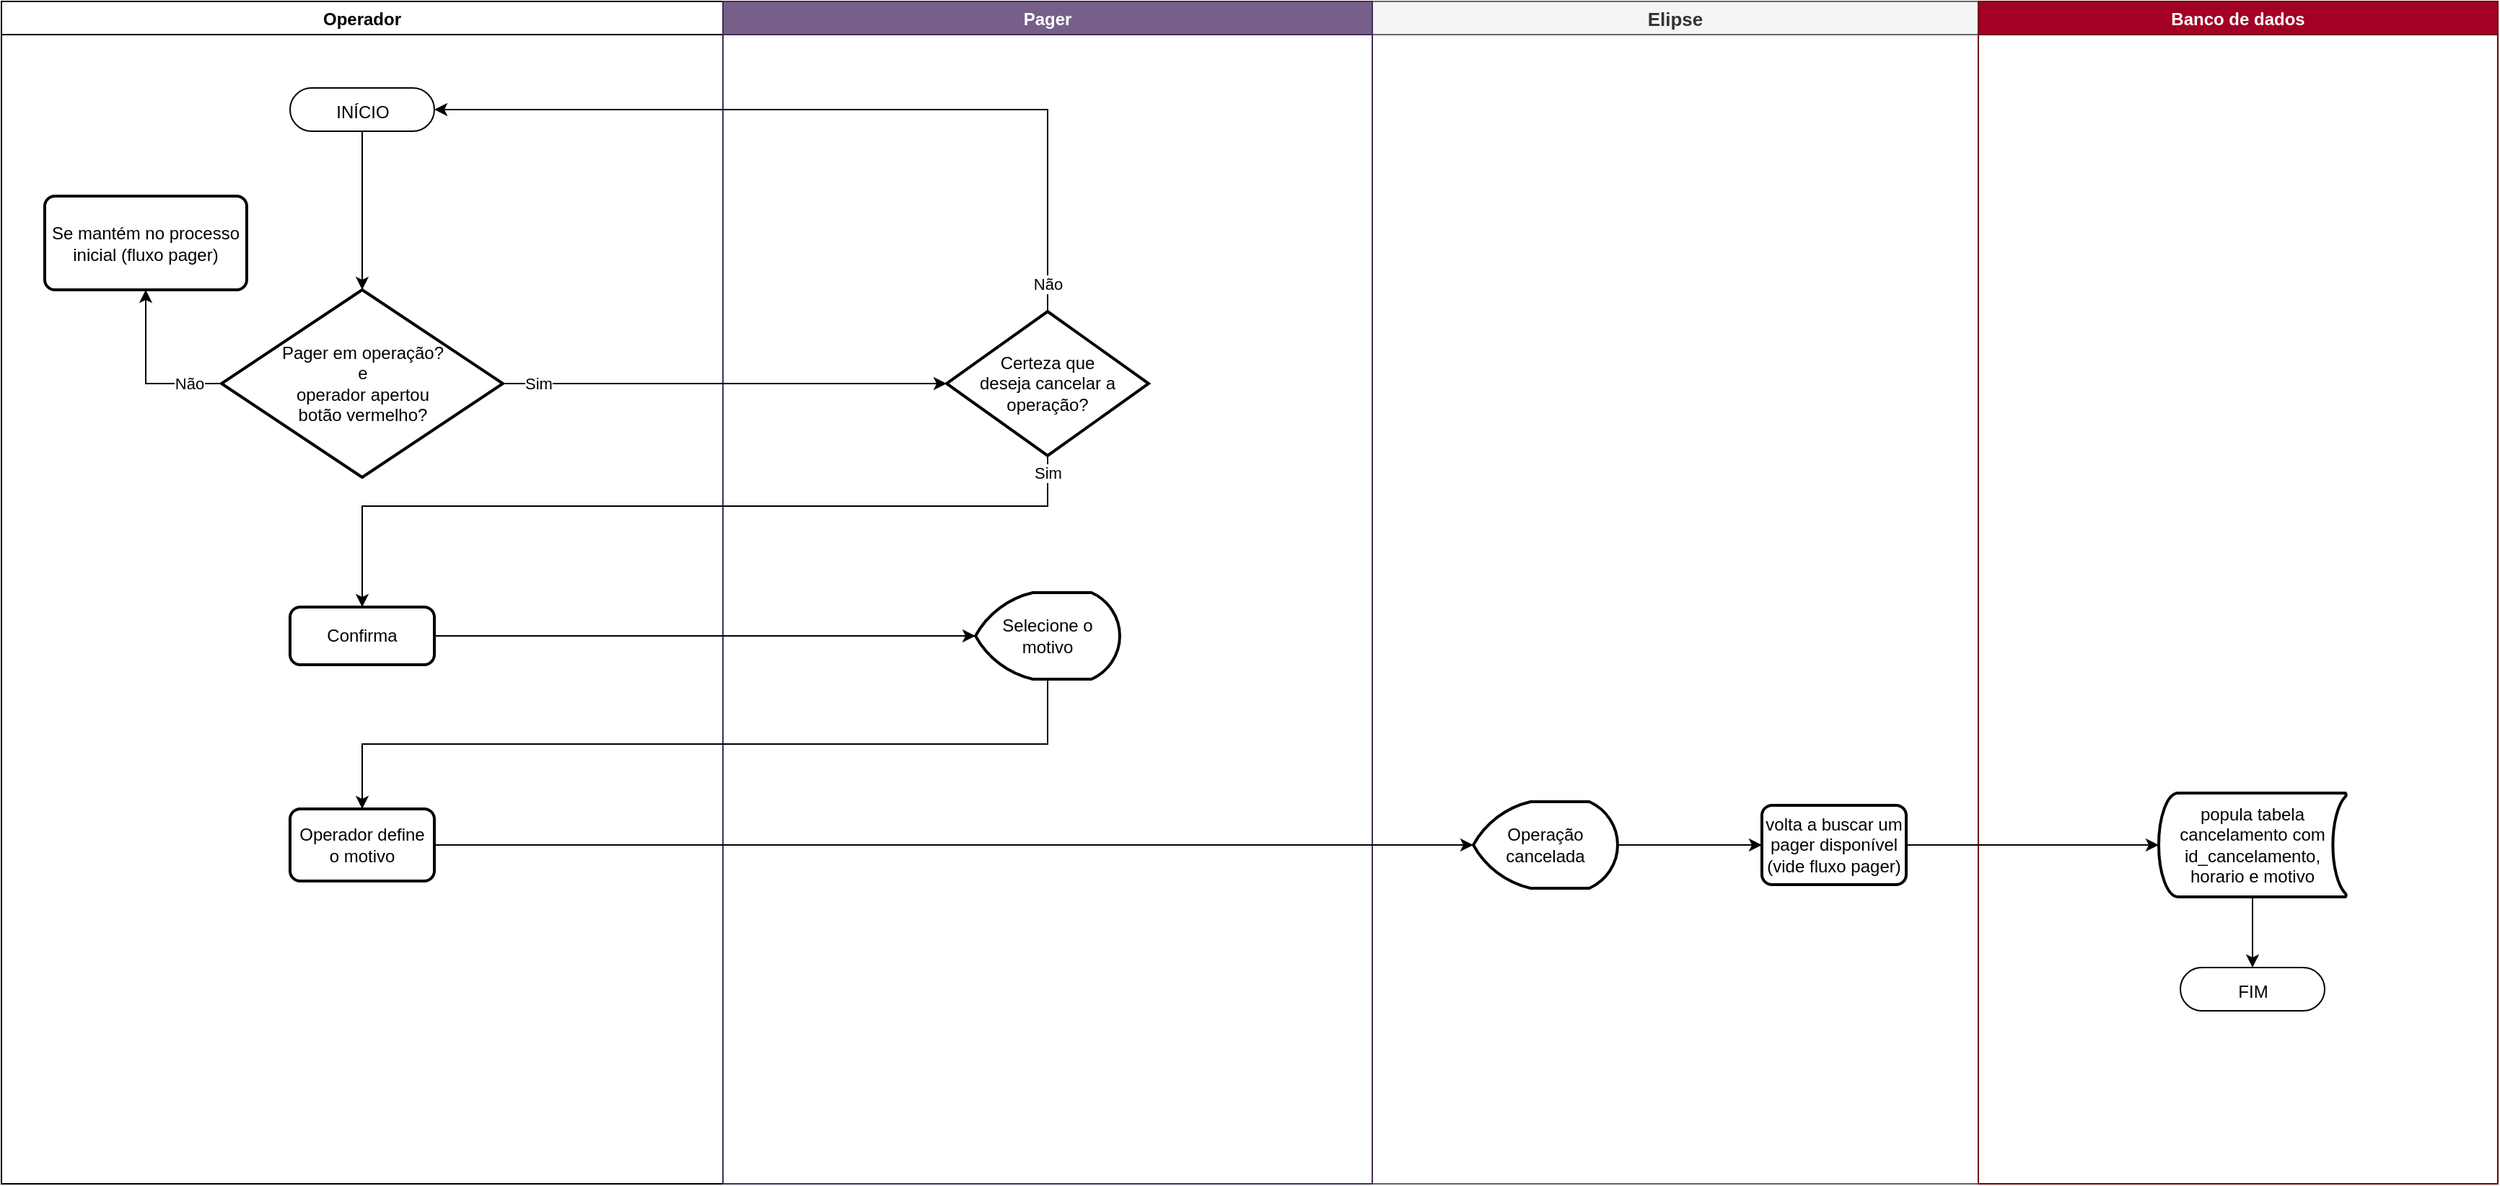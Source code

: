 <mxfile version="20.2.4" type="device"><diagram id="C5RBs43oDa-KdzZeNtuy" name="Page-1"><mxGraphModel dx="1570" dy="1095" grid="1" gridSize="10" guides="1" tooltips="1" connect="1" arrows="1" fold="1" page="1" pageScale="1" pageWidth="1169" pageHeight="827" math="0" shadow="0"><root><mxCell id="WIyWlLk6GJQsqaUBKTNV-0"/><mxCell id="WIyWlLk6GJQsqaUBKTNV-1" parent="WIyWlLk6GJQsqaUBKTNV-0"/><mxCell id="_cv4jqZ-8VD1wE39_pZX-53" value="Elipse" style="swimlane;fillColor=#f5f5f5;fontColor=#333333;strokeColor=#666666;resizable=1;fixedWidth=1;movable=0;fontSize=13;" parent="WIyWlLk6GJQsqaUBKTNV-1" vertex="1"><mxGeometry x="950" width="420" height="820" as="geometry"/></mxCell><mxCell id="3UDX0d4ugednAT_K_EFr-17" style="edgeStyle=orthogonalEdgeStyle;rounded=0;orthogonalLoop=1;jettySize=auto;html=1;exitX=1;exitY=0.5;exitDx=0;exitDy=0;exitPerimeter=0;entryX=0;entryY=0.5;entryDx=0;entryDy=0;" parent="_cv4jqZ-8VD1wE39_pZX-53" source="3UDX0d4ugednAT_K_EFr-8" target="3UDX0d4ugednAT_K_EFr-10" edge="1"><mxGeometry relative="1" as="geometry"/></mxCell><mxCell id="3UDX0d4ugednAT_K_EFr-8" value="Operação&lt;br&gt;cancelada" style="strokeWidth=2;html=1;shape=mxgraph.flowchart.display;whiteSpace=wrap;" parent="_cv4jqZ-8VD1wE39_pZX-53" vertex="1"><mxGeometry x="70" y="555" width="100" height="60" as="geometry"/></mxCell><mxCell id="3UDX0d4ugednAT_K_EFr-10" value="volta a buscar um pager disponível (vide fluxo pager)" style="rounded=1;whiteSpace=wrap;html=1;absoluteArcSize=1;arcSize=14;strokeWidth=2;" parent="_cv4jqZ-8VD1wE39_pZX-53" vertex="1"><mxGeometry x="270" y="557.5" width="100" height="55" as="geometry"/></mxCell><mxCell id="_cv4jqZ-8VD1wE39_pZX-54" value="Operador" style="swimlane;startSize=23;movable=0;resizable=1;" parent="WIyWlLk6GJQsqaUBKTNV-1" vertex="1"><mxGeometry width="500" height="820" as="geometry"/></mxCell><mxCell id="g9s8XkVoGu_UheJd_Kbi-10" style="edgeStyle=orthogonalEdgeStyle;rounded=0;orthogonalLoop=1;jettySize=auto;html=1;exitX=0;exitY=0.5;exitDx=0;exitDy=0;exitPerimeter=0;entryX=0.5;entryY=1;entryDx=0;entryDy=0;" parent="_cv4jqZ-8VD1wE39_pZX-54" source="9jGPbKWwg85z3jc89KNh-5" target="g9s8XkVoGu_UheJd_Kbi-9" edge="1"><mxGeometry relative="1" as="geometry"/></mxCell><mxCell id="g9s8XkVoGu_UheJd_Kbi-11" value="Não" style="edgeLabel;html=1;align=center;verticalAlign=middle;resizable=0;points=[];" parent="g9s8XkVoGu_UheJd_Kbi-10" vertex="1" connectable="0"><mxGeometry x="-0.605" relative="1" as="geometry"><mxPoint as="offset"/></mxGeometry></mxCell><mxCell id="9jGPbKWwg85z3jc89KNh-5" value="Pager em operação?&lt;br&gt;e&lt;br&gt;operador apertou&lt;br&gt;botão vermelho?" style="strokeWidth=2;html=1;shape=mxgraph.flowchart.decision;whiteSpace=wrap;" parent="_cv4jqZ-8VD1wE39_pZX-54" vertex="1"><mxGeometry x="152.5" y="200" width="195" height="130" as="geometry"/></mxCell><mxCell id="g9s8XkVoGu_UheJd_Kbi-1" style="edgeStyle=orthogonalEdgeStyle;rounded=0;orthogonalLoop=1;jettySize=auto;html=1;exitX=0.5;exitY=0.5;exitDx=0;exitDy=15;exitPerimeter=0;entryX=0.5;entryY=0;entryDx=0;entryDy=0;entryPerimeter=0;" parent="_cv4jqZ-8VD1wE39_pZX-54" source="g9s8XkVoGu_UheJd_Kbi-0" target="9jGPbKWwg85z3jc89KNh-5" edge="1"><mxGeometry relative="1" as="geometry"/></mxCell><mxCell id="g9s8XkVoGu_UheJd_Kbi-0" value="&lt;span style=&quot;font-size: 12px&quot;&gt;INÍCIO&lt;/span&gt;" style="html=1;dashed=0;whitespace=wrap;shape=mxgraph.dfd.start;fontSize=16;" parent="_cv4jqZ-8VD1wE39_pZX-54" vertex="1"><mxGeometry x="200" y="60" width="100" height="30" as="geometry"/></mxCell><mxCell id="g9s8XkVoGu_UheJd_Kbi-9" value="Se mantém no processo inicial (fluxo pager)" style="rounded=1;whiteSpace=wrap;html=1;absoluteArcSize=1;arcSize=14;strokeWidth=2;" parent="_cv4jqZ-8VD1wE39_pZX-54" vertex="1"><mxGeometry x="30" y="135" width="140" height="65" as="geometry"/></mxCell><mxCell id="3UDX0d4ugednAT_K_EFr-2" value="Confirma" style="rounded=1;whiteSpace=wrap;html=1;absoluteArcSize=1;arcSize=14;strokeWidth=2;" parent="_cv4jqZ-8VD1wE39_pZX-54" vertex="1"><mxGeometry x="200" y="420" width="100" height="40" as="geometry"/></mxCell><mxCell id="3UDX0d4ugednAT_K_EFr-6" value="Operador define&lt;br&gt;o motivo" style="rounded=1;whiteSpace=wrap;html=1;absoluteArcSize=1;arcSize=14;strokeWidth=2;" parent="_cv4jqZ-8VD1wE39_pZX-54" vertex="1"><mxGeometry x="200" y="560" width="100" height="50" as="geometry"/></mxCell><mxCell id="_cv4jqZ-8VD1wE39_pZX-69" value="Pager" style="swimlane;startSize=23;fillColor=#76608a;strokeColor=#432D57;fontColor=#ffffff;movable=0;resizable=1;" parent="WIyWlLk6GJQsqaUBKTNV-1" vertex="1"><mxGeometry x="500" width="450" height="820" as="geometry"/></mxCell><mxCell id="3UDX0d4ugednAT_K_EFr-4" value="Selecione o&lt;br&gt;motivo" style="strokeWidth=2;html=1;shape=mxgraph.flowchart.display;whiteSpace=wrap;" parent="_cv4jqZ-8VD1wE39_pZX-69" vertex="1"><mxGeometry x="175" y="410" width="100" height="60" as="geometry"/></mxCell><mxCell id="SpfQyboMmQStwp87Nw3b-0" value="Certeza que&lt;br&gt;deseja cancelar a operação?" style="strokeWidth=2;html=1;shape=mxgraph.flowchart.decision;whiteSpace=wrap;" vertex="1" parent="_cv4jqZ-8VD1wE39_pZX-69"><mxGeometry x="155" y="215" width="140" height="100" as="geometry"/></mxCell><mxCell id="nsGBpXfsjarQeDxXtJxV-56" value="Banco de dados" style="swimlane;fillColor=#a20025;fontColor=#ffffff;strokeColor=#6F0000;movable=0;" parent="WIyWlLk6GJQsqaUBKTNV-1" vertex="1"><mxGeometry x="1370" width="360" height="820" as="geometry"/></mxCell><mxCell id="3UDX0d4ugednAT_K_EFr-19" style="edgeStyle=orthogonalEdgeStyle;rounded=0;orthogonalLoop=1;jettySize=auto;html=1;exitX=0.5;exitY=1;exitDx=0;exitDy=0;exitPerimeter=0;entryX=0.5;entryY=0.5;entryDx=0;entryDy=-15;entryPerimeter=0;" parent="nsGBpXfsjarQeDxXtJxV-56" source="3UDX0d4ugednAT_K_EFr-15" target="3UDX0d4ugednAT_K_EFr-18" edge="1"><mxGeometry relative="1" as="geometry"/></mxCell><mxCell id="3UDX0d4ugednAT_K_EFr-15" value="popula tabela cancelamento com id_cancelamento, horario e motivo" style="strokeWidth=2;html=1;shape=mxgraph.flowchart.stored_data;whiteSpace=wrap;" parent="nsGBpXfsjarQeDxXtJxV-56" vertex="1"><mxGeometry x="125" y="549" width="130" height="72" as="geometry"/></mxCell><mxCell id="3UDX0d4ugednAT_K_EFr-18" value="&lt;span style=&quot;font-size: 12px&quot;&gt;FIM&lt;/span&gt;" style="html=1;dashed=0;whitespace=wrap;shape=mxgraph.dfd.start;fontSize=16;" parent="nsGBpXfsjarQeDxXtJxV-56" vertex="1"><mxGeometry x="140" y="670" width="100" height="30" as="geometry"/></mxCell><mxCell id="3UDX0d4ugednAT_K_EFr-1" style="edgeStyle=orthogonalEdgeStyle;rounded=0;orthogonalLoop=1;jettySize=auto;html=1;exitX=1;exitY=0.5;exitDx=0;exitDy=0;exitPerimeter=0;entryX=0;entryY=0.5;entryDx=0;entryDy=0;entryPerimeter=0;" parent="WIyWlLk6GJQsqaUBKTNV-1" source="9jGPbKWwg85z3jc89KNh-5" target="SpfQyboMmQStwp87Nw3b-0" edge="1"><mxGeometry relative="1" as="geometry"><mxPoint x="670" y="265" as="targetPoint"/></mxGeometry></mxCell><mxCell id="SpfQyboMmQStwp87Nw3b-4" value="Sim" style="edgeLabel;html=1;align=center;verticalAlign=middle;resizable=0;points=[];" vertex="1" connectable="0" parent="3UDX0d4ugednAT_K_EFr-1"><mxGeometry x="-0.84" relative="1" as="geometry"><mxPoint as="offset"/></mxGeometry></mxCell><mxCell id="3UDX0d4ugednAT_K_EFr-3" style="edgeStyle=orthogonalEdgeStyle;rounded=0;orthogonalLoop=1;jettySize=auto;html=1;exitX=0.5;exitY=1;exitDx=0;exitDy=0;exitPerimeter=0;entryX=0.5;entryY=0;entryDx=0;entryDy=0;" parent="WIyWlLk6GJQsqaUBKTNV-1" source="SpfQyboMmQStwp87Nw3b-0" target="3UDX0d4ugednAT_K_EFr-2" edge="1"><mxGeometry relative="1" as="geometry"><Array as="points"><mxPoint x="725" y="350"/><mxPoint x="250" y="350"/></Array><mxPoint x="722.5" y="297.5" as="sourcePoint"/></mxGeometry></mxCell><mxCell id="SpfQyboMmQStwp87Nw3b-1" value="Sim" style="edgeLabel;html=1;align=center;verticalAlign=middle;resizable=0;points=[];" vertex="1" connectable="0" parent="3UDX0d4ugednAT_K_EFr-3"><mxGeometry x="-0.959" relative="1" as="geometry"><mxPoint as="offset"/></mxGeometry></mxCell><mxCell id="3UDX0d4ugednAT_K_EFr-5" style="edgeStyle=orthogonalEdgeStyle;rounded=0;orthogonalLoop=1;jettySize=auto;html=1;exitX=1;exitY=0.5;exitDx=0;exitDy=0;entryX=0;entryY=0.5;entryDx=0;entryDy=0;entryPerimeter=0;" parent="WIyWlLk6GJQsqaUBKTNV-1" source="3UDX0d4ugednAT_K_EFr-2" target="3UDX0d4ugednAT_K_EFr-4" edge="1"><mxGeometry relative="1" as="geometry"/></mxCell><mxCell id="3UDX0d4ugednAT_K_EFr-7" style="edgeStyle=orthogonalEdgeStyle;rounded=0;orthogonalLoop=1;jettySize=auto;html=1;exitX=0.5;exitY=1;exitDx=0;exitDy=0;exitPerimeter=0;entryX=0.5;entryY=0;entryDx=0;entryDy=0;" parent="WIyWlLk6GJQsqaUBKTNV-1" source="3UDX0d4ugednAT_K_EFr-4" target="3UDX0d4ugednAT_K_EFr-6" edge="1"><mxGeometry relative="1" as="geometry"/></mxCell><mxCell id="3UDX0d4ugednAT_K_EFr-9" style="edgeStyle=orthogonalEdgeStyle;rounded=0;orthogonalLoop=1;jettySize=auto;html=1;exitX=1;exitY=0.5;exitDx=0;exitDy=0;entryX=0;entryY=0.5;entryDx=0;entryDy=0;entryPerimeter=0;" parent="WIyWlLk6GJQsqaUBKTNV-1" source="3UDX0d4ugednAT_K_EFr-6" target="3UDX0d4ugednAT_K_EFr-8" edge="1"><mxGeometry relative="1" as="geometry"/></mxCell><mxCell id="3UDX0d4ugednAT_K_EFr-16" style="edgeStyle=orthogonalEdgeStyle;rounded=0;orthogonalLoop=1;jettySize=auto;html=1;exitX=1;exitY=0.5;exitDx=0;exitDy=0;entryX=0;entryY=0.5;entryDx=0;entryDy=0;entryPerimeter=0;" parent="WIyWlLk6GJQsqaUBKTNV-1" source="3UDX0d4ugednAT_K_EFr-10" target="3UDX0d4ugednAT_K_EFr-15" edge="1"><mxGeometry relative="1" as="geometry"/></mxCell><mxCell id="SpfQyboMmQStwp87Nw3b-2" style="edgeStyle=orthogonalEdgeStyle;rounded=0;orthogonalLoop=1;jettySize=auto;html=1;exitX=0.5;exitY=0;exitDx=0;exitDy=0;exitPerimeter=0;entryX=1;entryY=0.5;entryDx=0;entryDy=0;entryPerimeter=0;" edge="1" parent="WIyWlLk6GJQsqaUBKTNV-1" source="SpfQyboMmQStwp87Nw3b-0" target="g9s8XkVoGu_UheJd_Kbi-0"><mxGeometry relative="1" as="geometry"/></mxCell><mxCell id="SpfQyboMmQStwp87Nw3b-3" value="Não" style="edgeLabel;html=1;align=center;verticalAlign=middle;resizable=0;points=[];" vertex="1" connectable="0" parent="SpfQyboMmQStwp87Nw3b-2"><mxGeometry x="-0.932" relative="1" as="geometry"><mxPoint as="offset"/></mxGeometry></mxCell></root></mxGraphModel></diagram></mxfile>